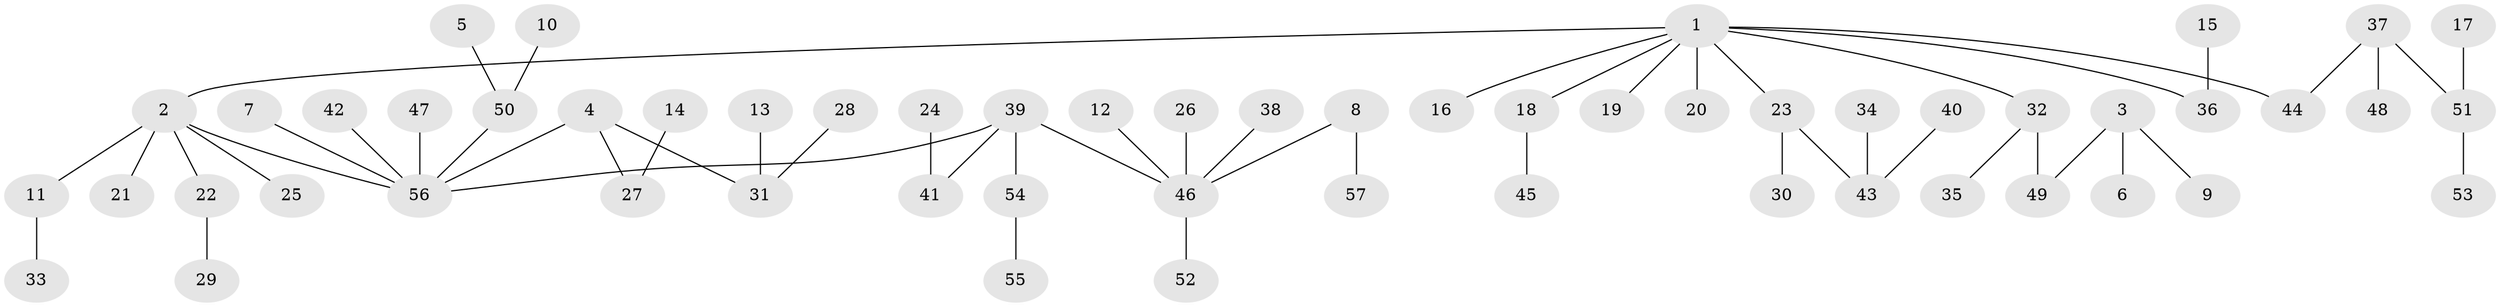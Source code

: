 // original degree distribution, {6: 0.02631578947368421, 5: 0.02631578947368421, 2: 0.20175438596491227, 3: 0.11403508771929824, 4: 0.08771929824561403, 7: 0.008771929824561403, 1: 0.5350877192982456}
// Generated by graph-tools (version 1.1) at 2025/50/03/09/25 03:50:21]
// undirected, 57 vertices, 56 edges
graph export_dot {
graph [start="1"]
  node [color=gray90,style=filled];
  1;
  2;
  3;
  4;
  5;
  6;
  7;
  8;
  9;
  10;
  11;
  12;
  13;
  14;
  15;
  16;
  17;
  18;
  19;
  20;
  21;
  22;
  23;
  24;
  25;
  26;
  27;
  28;
  29;
  30;
  31;
  32;
  33;
  34;
  35;
  36;
  37;
  38;
  39;
  40;
  41;
  42;
  43;
  44;
  45;
  46;
  47;
  48;
  49;
  50;
  51;
  52;
  53;
  54;
  55;
  56;
  57;
  1 -- 2 [weight=1.0];
  1 -- 16 [weight=1.0];
  1 -- 18 [weight=1.0];
  1 -- 19 [weight=1.0];
  1 -- 20 [weight=1.0];
  1 -- 23 [weight=1.0];
  1 -- 32 [weight=1.0];
  1 -- 36 [weight=1.0];
  1 -- 44 [weight=1.0];
  2 -- 11 [weight=1.0];
  2 -- 21 [weight=1.0];
  2 -- 22 [weight=1.0];
  2 -- 25 [weight=1.0];
  2 -- 56 [weight=1.0];
  3 -- 6 [weight=1.0];
  3 -- 9 [weight=1.0];
  3 -- 49 [weight=1.0];
  4 -- 27 [weight=1.0];
  4 -- 31 [weight=1.0];
  4 -- 56 [weight=1.0];
  5 -- 50 [weight=1.0];
  7 -- 56 [weight=1.0];
  8 -- 46 [weight=1.0];
  8 -- 57 [weight=1.0];
  10 -- 50 [weight=1.0];
  11 -- 33 [weight=1.0];
  12 -- 46 [weight=1.0];
  13 -- 31 [weight=1.0];
  14 -- 27 [weight=1.0];
  15 -- 36 [weight=1.0];
  17 -- 51 [weight=1.0];
  18 -- 45 [weight=1.0];
  22 -- 29 [weight=1.0];
  23 -- 30 [weight=1.0];
  23 -- 43 [weight=1.0];
  24 -- 41 [weight=1.0];
  26 -- 46 [weight=1.0];
  28 -- 31 [weight=1.0];
  32 -- 35 [weight=1.0];
  32 -- 49 [weight=1.0];
  34 -- 43 [weight=1.0];
  37 -- 44 [weight=1.0];
  37 -- 48 [weight=1.0];
  37 -- 51 [weight=1.0];
  38 -- 46 [weight=1.0];
  39 -- 41 [weight=1.0];
  39 -- 46 [weight=1.0];
  39 -- 54 [weight=1.0];
  39 -- 56 [weight=1.0];
  40 -- 43 [weight=1.0];
  42 -- 56 [weight=1.0];
  46 -- 52 [weight=1.0];
  47 -- 56 [weight=1.0];
  50 -- 56 [weight=1.0];
  51 -- 53 [weight=1.0];
  54 -- 55 [weight=1.0];
}
